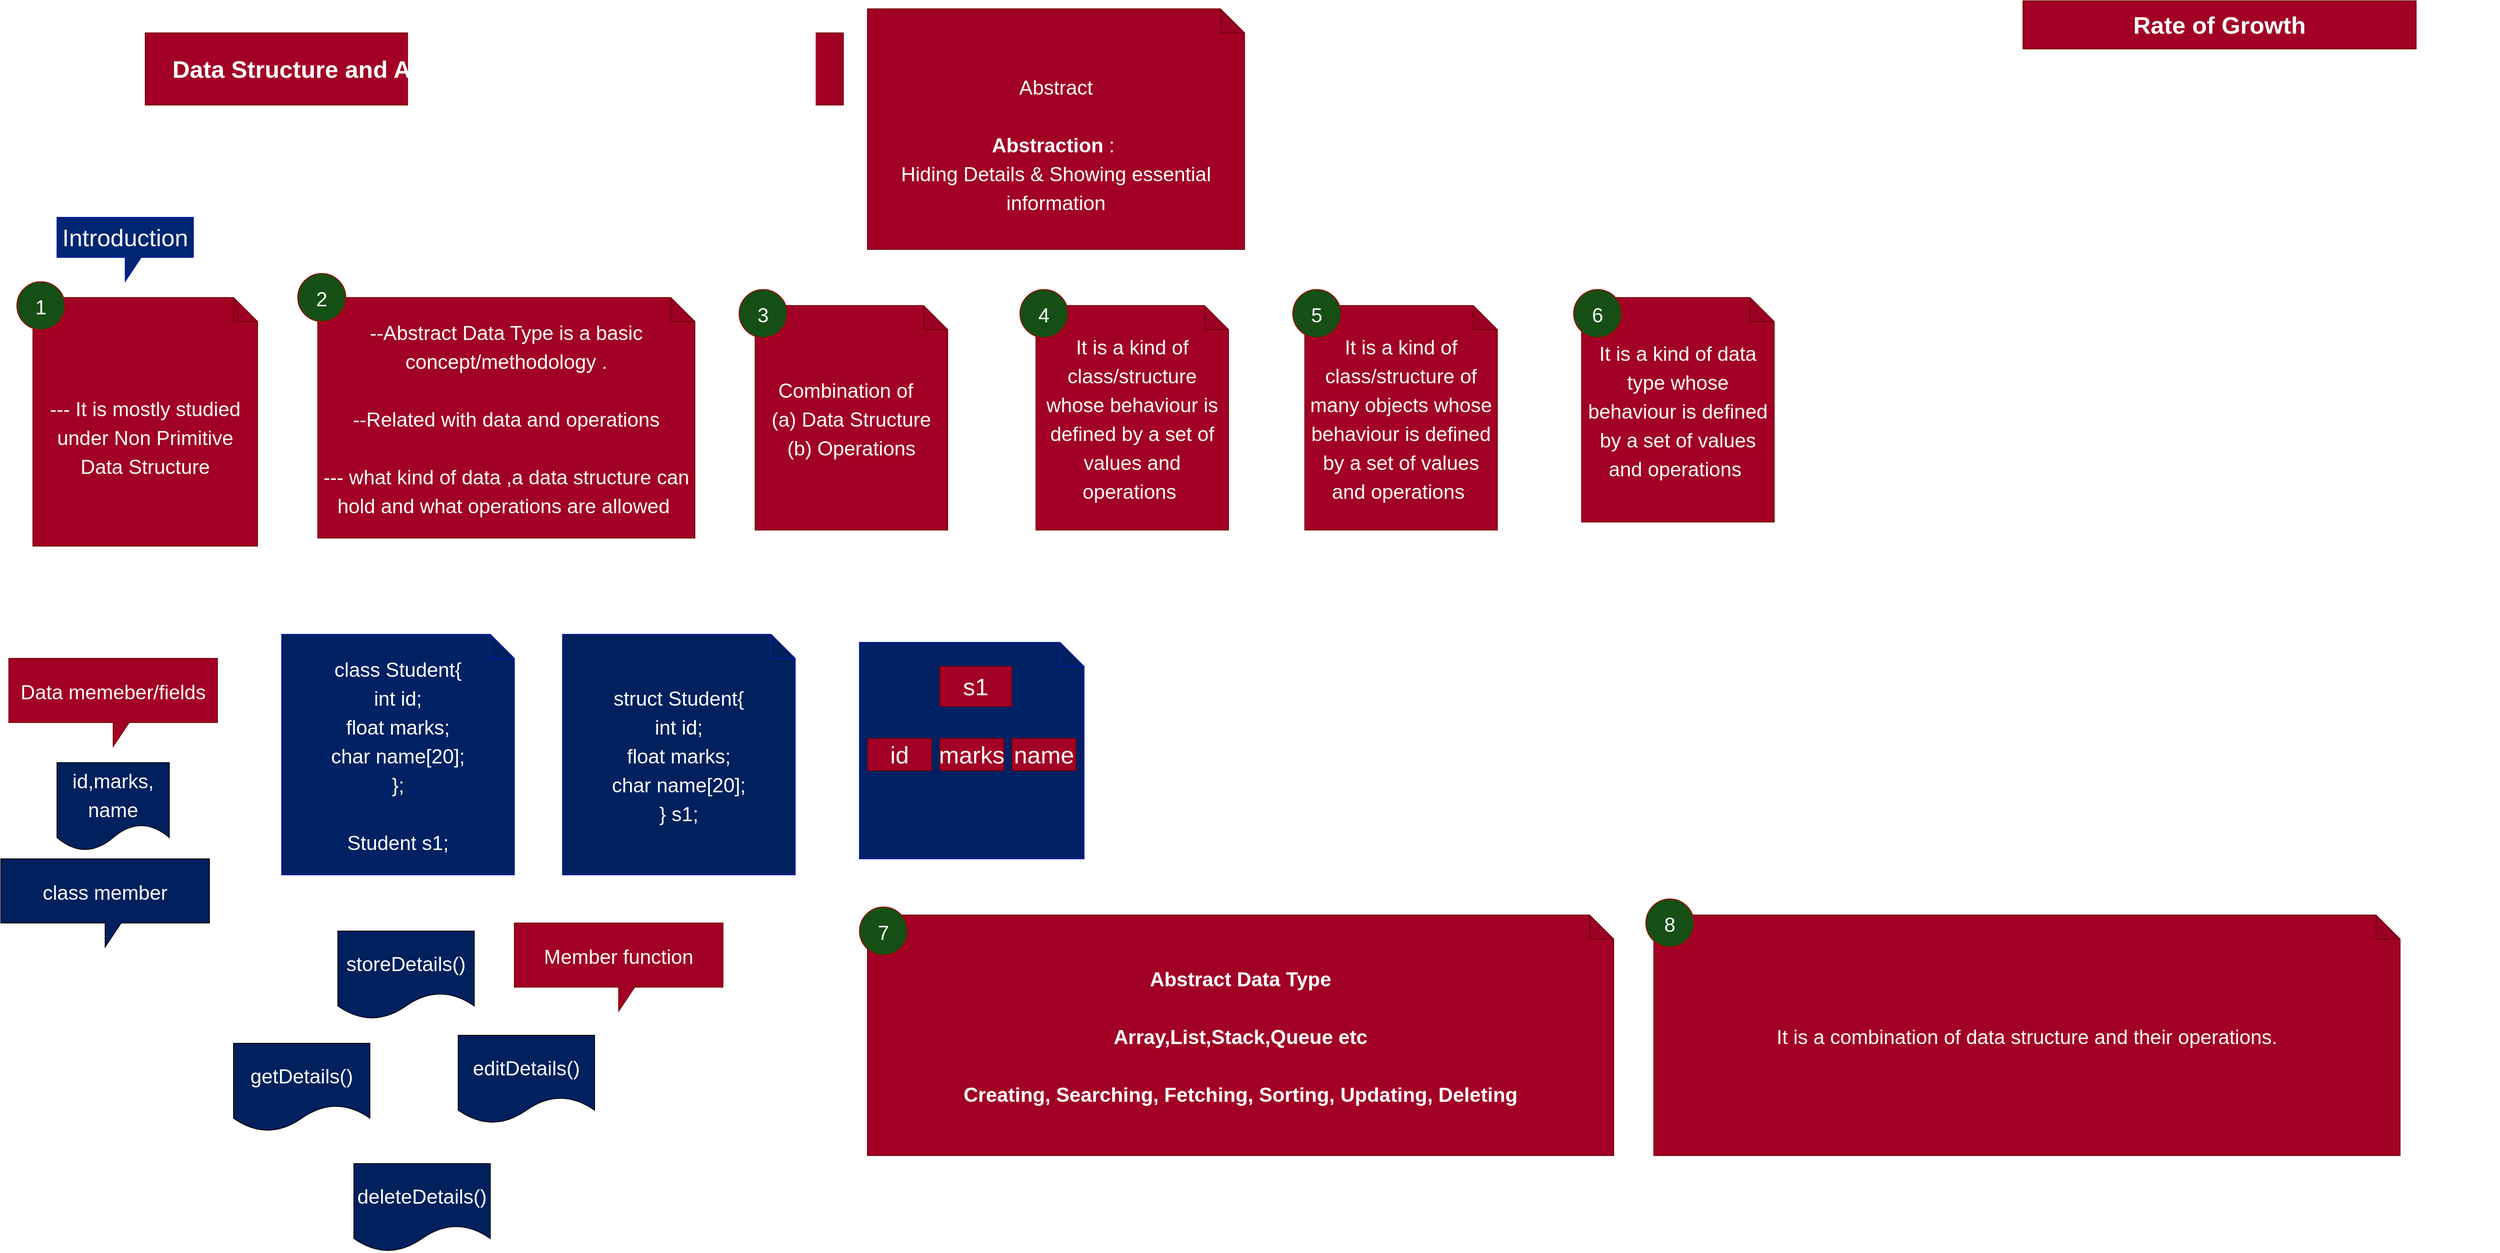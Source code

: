 <mxfile version="15.4.0" type="device"><diagram id="8wQW2gsQhuaTfbuX1UJk" name="Page-1"><mxGraphModel dx="2326" dy="1727" grid="1" gridSize="10" guides="1" tooltips="1" connect="1" arrows="1" fold="1" page="1" pageScale="1" pageWidth="850" pageHeight="1100" math="0" shadow="0"><root><mxCell id="0"/><mxCell id="1" parent="0"/><mxCell id="AQcTtfPzdfQmRHlbmxmQ-2" value="&lt;b&gt;Data Structure and Algorithm | Abstract Data Type (ADT)&lt;/b&gt;" style="rounded=0;whiteSpace=wrap;html=1;fillColor=#a20025;strokeColor=#6F0000;fontColor=#ffffff;fontSize=30;" vertex="1" parent="1"><mxGeometry x="-170" y="-50" width="870" height="90" as="geometry"/></mxCell><mxCell id="AQcTtfPzdfQmRHlbmxmQ-15" value="" style="shape=image;verticalLabelPosition=bottom;labelBackgroundColor=#ffffff;verticalAlign=top;aspect=fixed;imageAspect=0;image=https://res.cloudinary.com/practicaldev/image/fetch/s--NR3M1nw8--/c_limit%2Cf_auto%2Cfl_progressive%2Cq_auto%2Cw_880/https://thepracticaldev.s3.amazonaws.com/i/z4bbf8o1ly77wmkjdgge.png;" vertex="1" parent="1"><mxGeometry x="2030" y="20" width="733.14" height="493.46" as="geometry"/></mxCell><mxCell id="AQcTtfPzdfQmRHlbmxmQ-16" value="&lt;b&gt;Rate of Growth&lt;/b&gt;" style="rounded=0;whiteSpace=wrap;html=1;fontSize=30;fillColor=#a20025;strokeColor=#6F0000;fontColor=#ffffff;" vertex="1" parent="1"><mxGeometry x="2170" y="-90" width="490" height="60" as="geometry"/></mxCell><mxCell id="AQcTtfPzdfQmRHlbmxmQ-17" value="&lt;font style=&quot;font-size: 25px&quot;&gt;Combination of&amp;nbsp;&amp;nbsp;&lt;br&gt;(a) Data Structure&lt;br&gt;(b) Operations&lt;/font&gt;" style="shape=note;whiteSpace=wrap;html=1;backgroundOutline=1;darkOpacity=0.05;fontSize=30;fillColor=#a20025;strokeColor=#6F0000;fontColor=#ffffff;" vertex="1" parent="1"><mxGeometry x="590" y="290" width="240" height="280" as="geometry"/></mxCell><mxCell id="AQcTtfPzdfQmRHlbmxmQ-18" value="Introduction" style="shape=callout;whiteSpace=wrap;html=1;perimeter=calloutPerimeter;fontSize=30;fillColor=#002673;strokeColor=#001DBC;fontColor=#ffffff;" vertex="1" parent="1"><mxGeometry x="-280" y="180" width="170" height="80" as="geometry"/></mxCell><mxCell id="AQcTtfPzdfQmRHlbmxmQ-19" value="&lt;span style=&quot;font-size: 25px&quot;&gt;It is a kind of data type whose behaviour is defined by a set of values and operations&amp;nbsp;&lt;/span&gt;" style="shape=note;whiteSpace=wrap;html=1;backgroundOutline=1;darkOpacity=0.05;fontSize=30;fillColor=#a20025;strokeColor=#6F0000;fontColor=#ffffff;" vertex="1" parent="1"><mxGeometry x="1620" y="280" width="240" height="280" as="geometry"/></mxCell><mxCell id="AQcTtfPzdfQmRHlbmxmQ-21" value="&lt;span style=&quot;font-size: 25px&quot;&gt;&lt;br&gt;--- It is mostly studied under Non Primitive Data Structure&lt;br&gt;&lt;/span&gt;" style="shape=note;whiteSpace=wrap;html=1;backgroundOutline=1;darkOpacity=0.05;fontSize=30;fillColor=#a20025;strokeColor=#6F0000;fontColor=#ffffff;" vertex="1" parent="1"><mxGeometry x="-310" y="280" width="280" height="310" as="geometry"/></mxCell><mxCell id="AQcTtfPzdfQmRHlbmxmQ-22" value="&lt;font color=&quot;#ffffff&quot; style=&quot;font-size: 25px&quot;&gt;1&lt;/font&gt;" style="ellipse;whiteSpace=wrap;html=1;aspect=fixed;fontSize=30;fillColor=#154F15;strokeColor=#B20000;fontColor=#ffffff;" vertex="1" parent="1"><mxGeometry x="-330" y="260.19" width="60" height="60" as="geometry"/></mxCell><mxCell id="AQcTtfPzdfQmRHlbmxmQ-24" value="&lt;span style=&quot;font-size: 25px&quot;&gt;It is a kind of class/structure whose behaviour is defined by a set of values and operations&amp;nbsp;&lt;/span&gt;" style="shape=note;whiteSpace=wrap;html=1;backgroundOutline=1;darkOpacity=0.05;fontSize=30;fillColor=#a20025;strokeColor=#6F0000;fontColor=#ffffff;" vertex="1" parent="1"><mxGeometry x="940" y="290" width="240" height="280" as="geometry"/></mxCell><mxCell id="AQcTtfPzdfQmRHlbmxmQ-25" value="&lt;span style=&quot;font-size: 25px&quot;&gt;4&lt;/span&gt;" style="ellipse;whiteSpace=wrap;html=1;aspect=fixed;fontSize=30;fillColor=#154F15;strokeColor=#B20000;fontColor=#ffffff;" vertex="1" parent="1"><mxGeometry x="920" y="270" width="60" height="60" as="geometry"/></mxCell><mxCell id="AQcTtfPzdfQmRHlbmxmQ-26" value="&lt;span style=&quot;font-size: 25px&quot;&gt;class Student{&lt;br&gt;int id;&lt;br&gt;float marks;&lt;br&gt;char name[20];&lt;br&gt;};&lt;br&gt;&lt;/span&gt;&lt;span style=&quot;color: rgba(0 , 0 , 0 , 0) ; font-family: monospace ; font-size: 0px&quot;&gt;%3CmxGraphModel%3E%3Croot%3E%3CmxCell%20id%3D%220%22%2F%3E%3CmxCell%20id%3D%221%22%20parent%3D%220%22%2F%3E%3CmxCell%20id%3D%222%22%20value%3D%22%26lt%3Bspan%20style%3D%26quot%3Bfont-size%3A%2025px%26quot%3B%26gt%3B7%26lt%3B%2Fspan%26gt%3B%22%20style%3D%22ellipse%3BwhiteSpace%3Dwrap%3Bhtml%3D1%3Baspect%3Dfixed%3BfontSize%3D30%3BfillColor%3D%23154F15%3BstrokeColor%3D%23B20000%3BfontColor%3D%23ffffff%3B%22%20vertex%3D%221%22%20parent%3D%221%22%3E%3CmxGeometry%20x%3D%22720%22%20y%3D%221040%22%20width%3D%2260%22%20height%3D%2260%22%20as%3D%22geometry%22%2F%3E%3C%2FmxCell%3E%3C%2Froot%3E%3C%2FmxGraphModel%3E&lt;/span&gt;&lt;span style=&quot;font-size: 25px&quot;&gt;&lt;br&gt;Student s1;&lt;br&gt;&lt;/span&gt;" style="shape=note;whiteSpace=wrap;html=1;backgroundOutline=1;darkOpacity=0.05;fontSize=30;fillColor=#002163;strokeColor=#001DBC;fontColor=#ffffff;" vertex="1" parent="1"><mxGeometry y="700" width="290" height="300" as="geometry"/></mxCell><mxCell id="AQcTtfPzdfQmRHlbmxmQ-27" value="&lt;span style=&quot;font-size: 25px&quot;&gt;struct Student{&lt;br&gt;int id;&lt;br&gt;float marks;&lt;br&gt;char name[20];&lt;br&gt;} s1;&lt;/span&gt;" style="shape=note;whiteSpace=wrap;html=1;backgroundOutline=1;darkOpacity=0.05;fontSize=30;fillColor=#00205E;strokeColor=#001DBC;fontColor=#ffffff;" vertex="1" parent="1"><mxGeometry x="350" y="700" width="290" height="300" as="geometry"/></mxCell><mxCell id="AQcTtfPzdfQmRHlbmxmQ-29" value="&lt;font style=&quot;font-size: 25px&quot; color=&quot;#ffffff&quot;&gt;id,marks,&lt;br&gt;name&lt;br&gt;&lt;/font&gt;" style="shape=document;whiteSpace=wrap;html=1;boundedLbl=1;fontSize=30;fillColor=#00205E;" vertex="1" parent="1"><mxGeometry x="-280" y="860" width="140" height="110" as="geometry"/></mxCell><mxCell id="AQcTtfPzdfQmRHlbmxmQ-30" value="&lt;font style=&quot;font-size: 25px&quot; color=&quot;#ffffff&quot;&gt;Data memeber/fields&lt;/font&gt;" style="shape=callout;whiteSpace=wrap;html=1;perimeter=calloutPerimeter;fontSize=30;fillColor=#a20025;strokeColor=#6F0000;fontColor=#ffffff;" vertex="1" parent="1"><mxGeometry x="-340" y="730" width="260" height="110" as="geometry"/></mxCell><mxCell id="AQcTtfPzdfQmRHlbmxmQ-31" value="&lt;font color=&quot;#ffffff&quot;&gt;&lt;span style=&quot;font-size: 25px&quot;&gt;class member&lt;/span&gt;&lt;/font&gt;" style="shape=callout;whiteSpace=wrap;html=1;perimeter=calloutPerimeter;fontSize=30;fillColor=#00205E;" vertex="1" parent="1"><mxGeometry x="-350" y="980" width="260" height="110" as="geometry"/></mxCell><mxCell id="AQcTtfPzdfQmRHlbmxmQ-32" value="&lt;font style=&quot;font-size: 25px&quot; color=&quot;#ffffff&quot;&gt;getDetails()&lt;br&gt;&lt;/font&gt;" style="shape=document;whiteSpace=wrap;html=1;boundedLbl=1;fontSize=30;fillColor=#00205E;" vertex="1" parent="1"><mxGeometry x="-60" y="1210" width="170" height="110" as="geometry"/></mxCell><mxCell id="AQcTtfPzdfQmRHlbmxmQ-33" value="&lt;font style=&quot;font-size: 25px&quot; color=&quot;#ffffff&quot;&gt;Member function&lt;/font&gt;" style="shape=callout;whiteSpace=wrap;html=1;perimeter=calloutPerimeter;fontSize=30;fillColor=#a20025;strokeColor=#6F0000;fontColor=#ffffff;" vertex="1" parent="1"><mxGeometry x="290" y="1060" width="260" height="110" as="geometry"/></mxCell><mxCell id="AQcTtfPzdfQmRHlbmxmQ-34" value="&lt;span style=&quot;font-size: 25px&quot;&gt;6&lt;/span&gt;" style="ellipse;whiteSpace=wrap;html=1;aspect=fixed;fontSize=30;fillColor=#154F15;strokeColor=#B20000;fontColor=#ffffff;" vertex="1" parent="1"><mxGeometry x="1610" y="270" width="60" height="60" as="geometry"/></mxCell><mxCell id="AQcTtfPzdfQmRHlbmxmQ-39" value="&lt;span style=&quot;font-size: 25px&quot;&gt;&lt;br&gt;&lt;b&gt;Abstract Data Type&lt;/b&gt;&lt;br&gt;&lt;br&gt;&lt;/span&gt;&lt;span style=&quot;font-size: 25px&quot;&gt;&lt;b&gt;Array,List,&lt;/b&gt;&lt;/span&gt;&lt;b&gt;&lt;span style=&quot;font-size: 25px&quot;&gt;Stack,&lt;/span&gt;&lt;span style=&quot;font-size: 25px&quot;&gt;Queue etc&lt;/span&gt;&lt;/b&gt;&lt;span style=&quot;font-size: 25px&quot;&gt;&lt;b&gt;&lt;br&gt;&amp;nbsp;&lt;br&gt;Creating, Searching, Fetching, Sorting, Updating, Deleting&lt;br&gt;&lt;/b&gt;&lt;br&gt;&lt;/span&gt;" style="shape=note;whiteSpace=wrap;html=1;backgroundOutline=1;darkOpacity=0.05;fontSize=30;fillColor=#a20025;strokeColor=#6F0000;fontColor=#ffffff;" vertex="1" parent="1"><mxGeometry x="730" y="1050" width="930" height="300" as="geometry"/></mxCell><mxCell id="AQcTtfPzdfQmRHlbmxmQ-41" value="&lt;span style=&quot;font-size: 25px&quot;&gt;7&lt;/span&gt;" style="ellipse;whiteSpace=wrap;html=1;aspect=fixed;fontSize=30;fillColor=#154F15;strokeColor=#B20000;fontColor=#ffffff;" vertex="1" parent="1"><mxGeometry x="720" y="1040" width="60" height="60" as="geometry"/></mxCell><mxCell id="AQcTtfPzdfQmRHlbmxmQ-42" value="&lt;span style=&quot;font-size: 25px&quot;&gt;&lt;br&gt;Abstract&lt;br&gt;&lt;br&gt;&lt;/span&gt;&lt;b style=&quot;font-size: 25px&quot;&gt;Abstraction &lt;/b&gt;&lt;span style=&quot;font-size: 25px&quot;&gt;:&amp;nbsp;&lt;/span&gt;&lt;span style=&quot;font-size: 25px&quot;&gt;&lt;br&gt;&lt;/span&gt;&lt;span style=&quot;font-size: 25px&quot;&gt;Hiding Details &amp;amp; Showing essential information&lt;br&gt;&lt;/span&gt;" style="shape=note;whiteSpace=wrap;html=1;backgroundOutline=1;darkOpacity=0.05;fontSize=30;fillColor=#a20025;strokeColor=#6F0000;fontColor=#ffffff;" vertex="1" parent="1"><mxGeometry x="730" y="-80" width="470" height="300" as="geometry"/></mxCell><mxCell id="AQcTtfPzdfQmRHlbmxmQ-45" value="&lt;span style=&quot;font-size: 25px&quot;&gt;--Abstract Data Type is a basic concept/methodology . &lt;br&gt;&lt;br&gt;--Related with data and operations&lt;br&gt;&lt;br&gt;--- what kind of data ,a data structure can hold and what operations are allowed&amp;nbsp;&lt;br&gt;&lt;/span&gt;" style="shape=note;whiteSpace=wrap;html=1;backgroundOutline=1;darkOpacity=0.05;fontSize=30;fillColor=#a20025;strokeColor=#6F0000;fontColor=#ffffff;" vertex="1" parent="1"><mxGeometry x="45" y="280" width="470" height="300" as="geometry"/></mxCell><mxCell id="AQcTtfPzdfQmRHlbmxmQ-46" value="&lt;span style=&quot;font-size: 25px&quot;&gt;2&lt;/span&gt;" style="ellipse;whiteSpace=wrap;html=1;aspect=fixed;fontSize=30;fillColor=#154F15;strokeColor=#B20000;fontColor=#ffffff;" vertex="1" parent="1"><mxGeometry x="20" y="250" width="60" height="60" as="geometry"/></mxCell><mxCell id="AQcTtfPzdfQmRHlbmxmQ-47" value="&lt;span style=&quot;font-size: 25px&quot;&gt;3&lt;/span&gt;" style="ellipse;whiteSpace=wrap;html=1;aspect=fixed;fontSize=30;fillColor=#154F15;strokeColor=#B20000;fontColor=#ffffff;" vertex="1" parent="1"><mxGeometry x="570" y="270" width="60" height="60" as="geometry"/></mxCell><mxCell id="AQcTtfPzdfQmRHlbmxmQ-48" value="&lt;font style=&quot;font-size: 25px&quot; color=&quot;#ffffff&quot;&gt;editDetails()&lt;br&gt;&lt;/font&gt;" style="shape=document;whiteSpace=wrap;html=1;boundedLbl=1;fontSize=30;fillColor=#00205E;" vertex="1" parent="1"><mxGeometry x="220" y="1200" width="170" height="110" as="geometry"/></mxCell><mxCell id="AQcTtfPzdfQmRHlbmxmQ-49" value="&lt;font style=&quot;font-size: 25px&quot; color=&quot;#ffffff&quot;&gt;deleteDetails()&lt;br&gt;&lt;/font&gt;" style="shape=document;whiteSpace=wrap;html=1;boundedLbl=1;fontSize=30;fillColor=#00205E;" vertex="1" parent="1"><mxGeometry x="90" y="1360" width="170" height="110" as="geometry"/></mxCell><mxCell id="AQcTtfPzdfQmRHlbmxmQ-50" value="&lt;font style=&quot;font-size: 25px&quot; color=&quot;#ffffff&quot;&gt;storeDetails()&lt;br&gt;&lt;/font&gt;" style="shape=document;whiteSpace=wrap;html=1;boundedLbl=1;fontSize=30;fillColor=#00205E;" vertex="1" parent="1"><mxGeometry x="70" y="1070" width="170" height="110" as="geometry"/></mxCell><mxCell id="AQcTtfPzdfQmRHlbmxmQ-52" value="&lt;span style=&quot;font-size: 25px&quot;&gt;It is a kind of class/structure of many objects whose behaviour is defined by a set of values and operations&amp;nbsp;&lt;/span&gt;" style="shape=note;whiteSpace=wrap;html=1;backgroundOutline=1;darkOpacity=0.05;fontSize=30;fillColor=#a20025;strokeColor=#6F0000;fontColor=#ffffff;" vertex="1" parent="1"><mxGeometry x="1275" y="290" width="240" height="280" as="geometry"/></mxCell><mxCell id="AQcTtfPzdfQmRHlbmxmQ-53" value="&lt;span style=&quot;font-size: 25px&quot;&gt;5&lt;/span&gt;" style="ellipse;whiteSpace=wrap;html=1;aspect=fixed;fontSize=30;fillColor=#154F15;strokeColor=#B20000;fontColor=#ffffff;" vertex="1" parent="1"><mxGeometry x="1260" y="270" width="60" height="60" as="geometry"/></mxCell><mxCell id="AQcTtfPzdfQmRHlbmxmQ-55" value="&lt;span style=&quot;font-size: 25px&quot;&gt;It is a combination of data structure and their operations.&lt;br&gt;&lt;/span&gt;" style="shape=note;whiteSpace=wrap;html=1;backgroundOutline=1;darkOpacity=0.05;fontSize=30;fillColor=#a20025;strokeColor=#6F0000;fontColor=#ffffff;" vertex="1" parent="1"><mxGeometry x="1710" y="1050" width="930" height="300" as="geometry"/></mxCell><mxCell id="AQcTtfPzdfQmRHlbmxmQ-56" value="&lt;span style=&quot;font-size: 25px&quot;&gt;8&lt;/span&gt;" style="ellipse;whiteSpace=wrap;html=1;aspect=fixed;fontSize=30;fillColor=#154F15;strokeColor=#B20000;fontColor=#ffffff;" vertex="1" parent="1"><mxGeometry x="1700" y="1030" width="60" height="60" as="geometry"/></mxCell><mxCell id="AQcTtfPzdfQmRHlbmxmQ-58" value="&lt;span style=&quot;font-size: 25px&quot;&gt;&lt;br&gt;&lt;/span&gt;" style="shape=note;whiteSpace=wrap;html=1;backgroundOutline=1;darkOpacity=0.05;fontSize=30;fillColor=#002163;strokeColor=#001DBC;fontColor=#ffffff;" vertex="1" parent="1"><mxGeometry x="720" y="710" width="280" height="270" as="geometry"/></mxCell><mxCell id="AQcTtfPzdfQmRHlbmxmQ-59" value="id" style="rounded=0;whiteSpace=wrap;html=1;fillColor=#a20025;strokeColor=#6F0000;fontColor=#ffffff;fontSize=30;" vertex="1" parent="1"><mxGeometry x="730" y="830" width="80" height="40" as="geometry"/></mxCell><mxCell id="AQcTtfPzdfQmRHlbmxmQ-60" value="name" style="rounded=0;whiteSpace=wrap;html=1;fillColor=#a20025;strokeColor=#6F0000;fontColor=#ffffff;fontSize=30;" vertex="1" parent="1"><mxGeometry x="910" y="830" width="80" height="40" as="geometry"/></mxCell><mxCell id="AQcTtfPzdfQmRHlbmxmQ-61" value="marks" style="rounded=0;whiteSpace=wrap;html=1;fillColor=#a20025;strokeColor=#6F0000;fontColor=#ffffff;fontSize=30;" vertex="1" parent="1"><mxGeometry x="820" y="830" width="80" height="40" as="geometry"/></mxCell><mxCell id="AQcTtfPzdfQmRHlbmxmQ-62" value="s1" style="rounded=0;whiteSpace=wrap;html=1;fillColor=#a20025;strokeColor=#6F0000;fontColor=#ffffff;fontSize=30;" vertex="1" parent="1"><mxGeometry x="820" y="740" width="90" height="50" as="geometry"/></mxCell></root></mxGraphModel></diagram></mxfile>
